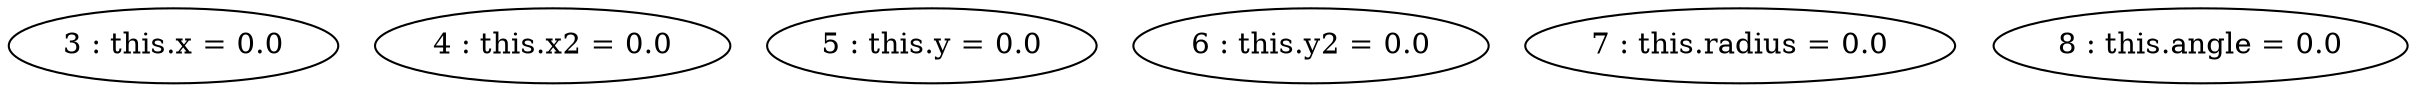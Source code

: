 digraph G {
"3 : this.x = 0.0"
"4 : this.x2 = 0.0"
"5 : this.y = 0.0"
"6 : this.y2 = 0.0"
"7 : this.radius = 0.0"
"8 : this.angle = 0.0"
}